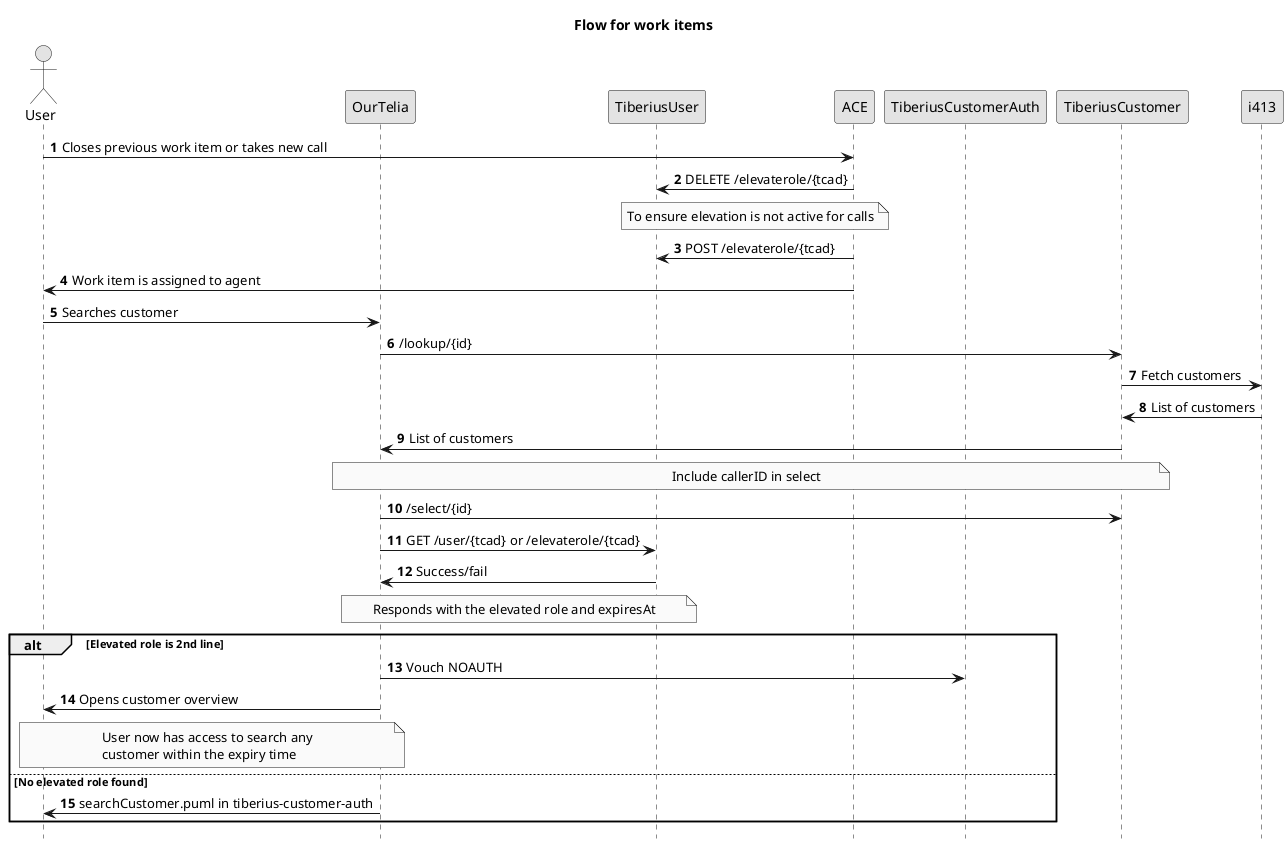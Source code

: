 @startuml
skinparam monochrome true
        autonumber
        title Flow for work items
        hide footbox
        actor User as u
        participant OurTelia as ot
        participant TiberiusUser as tu
        participant ACE as ace
        participant TiberiusCustomerAuth as tca

        u->ace: Closes previous work item or takes new call
        ace->tu: DELETE /elevaterole/{tcad}
        note over ace,tu: To ensure elevation is not active for calls

        ace->tu: POST /elevaterole/{tcad} 
        ace->u: Work item is assigned to agent
        u->ot: Searches customer


        participant TiberiusCustomer as tc
        participant i413 as i
        ot->tc: /lookup/{id}
        tc->i: Fetch customers
        i->tc: List of customers
        tc->ot: List of customers
        note over ot, tc: Include callerID in select
        ot->tc: /select/{id}


        ot->tu: GET /user/{tcad} or /elevaterole/{tcad}
        tu->ot: Success/fail
        note over tu,ot: Responds with the elevated role and expiresAt
        
        alt Elevated role is 2nd line
          ot->tca: Vouch NOAUTH
          ot->u: Opens customer overview
          note over u,ot: User now has access to search any\ncustomer within the expiry time
        else No elevated role found
          ot->u: searchCustomer.puml in tiberius-customer-auth
          ' !include searchCustomer.puml
        end
@enduml
